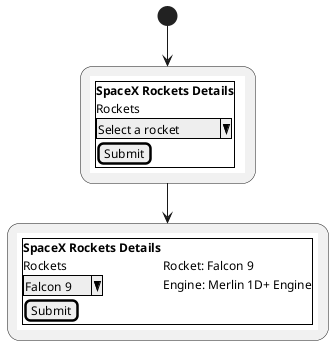 @startuml
'https://plantuml.com/salt

(*) --> "
{{
salt
{+
  <b>SpaceX Rockets Details</b>

  Rockets
  ^Select a rocket^
  [Submit]
}
}}
" as choose

choose --> "
{{
salt
{+
  <b>SpaceX Rockets Details</b>

  Rockets     | Rocket: Falcon 9
  ^Falcon 9^  | Engine: Merlin 1D+ Engine
  [Submit]

}
}}
" as selectedRocket
@enduml
